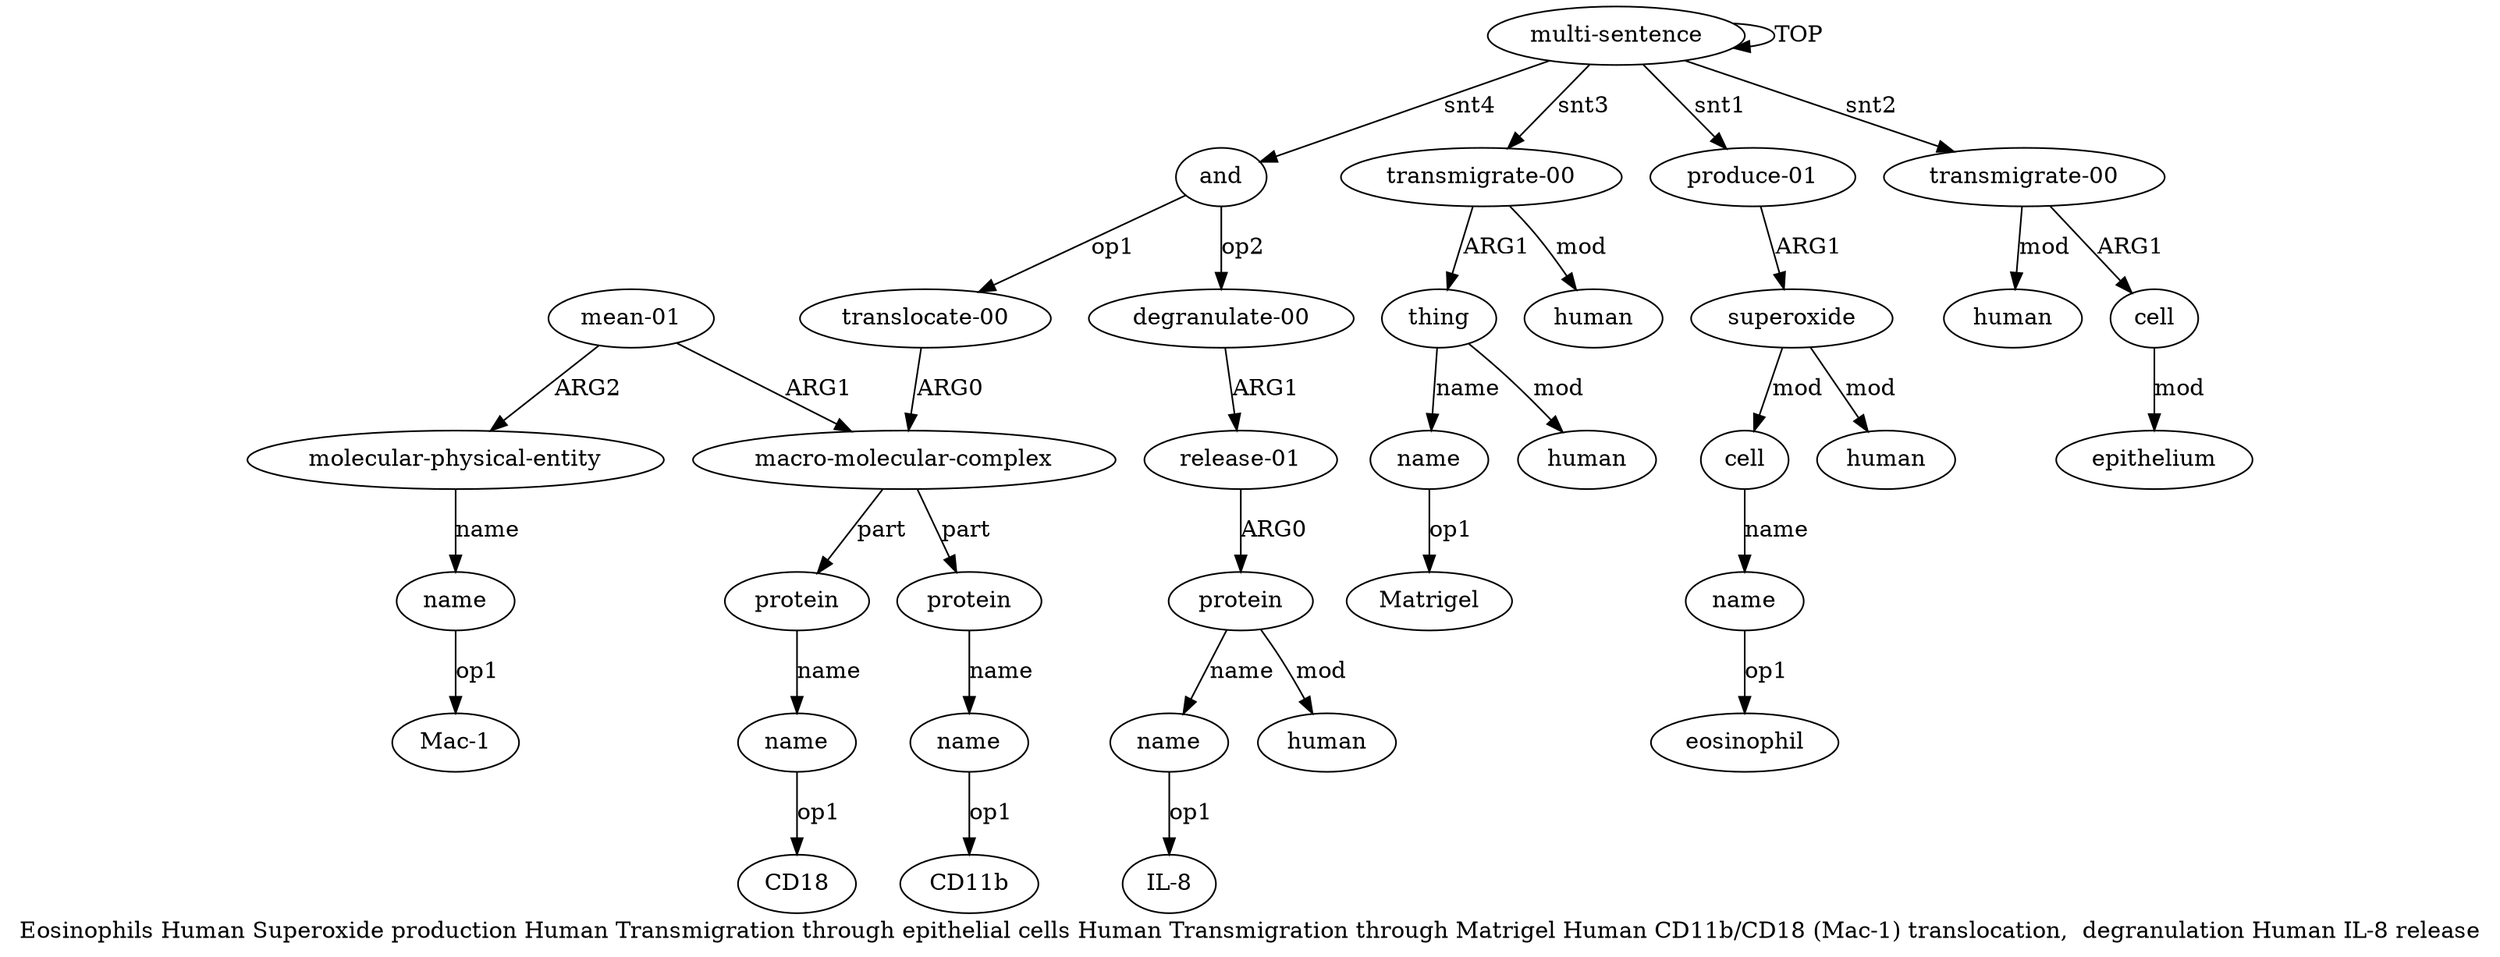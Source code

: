 digraph  {
	graph [label="Eosinophils Human Superoxide production Human Transmigration through epithelial cells Human Transmigration through Matrigel Human \
CD11b/CD18 (Mac-1) translocation,  degranulation Human IL-8 release"];
	node [label="\N"];
	a20	 [color=black,
		gold_ind=20,
		gold_label=protein,
		label=protein,
		test_ind=20,
		test_label=protein];
	a21	 [color=black,
		gold_ind=21,
		gold_label=name,
		label=name,
		test_ind=21,
		test_label=name];
	a20 -> a21 [key=0,
	color=black,
	gold_label=name,
	label=name,
	test_label=name];
"a21 CD18" [color=black,
	gold_ind=-1,
	gold_label=CD18,
	label=CD18,
	test_ind=-1,
	test_label=CD18];
a21 -> "a21 CD18" [key=0,
color=black,
gold_label=op1,
label=op1,
test_label=op1];
a22 [color=black,
gold_ind=22,
gold_label="mean-01",
label="mean-01",
test_ind=22,
test_label="mean-01"];
a23 [color=black,
gold_ind=23,
gold_label="molecular-physical-entity",
label="molecular-physical-entity",
test_ind=23,
test_label="molecular-physical-entity"];
a22 -> a23 [key=0,
color=black,
gold_label=ARG2,
label=ARG2,
test_label=ARG2];
a17 [color=black,
gold_ind=17,
gold_label="macro-molecular-complex",
label="macro-molecular-complex",
test_ind=17,
test_label="macro-molecular-complex"];
a22 -> a17 [key=0,
color=black,
gold_label=ARG1,
label=ARG1,
test_label=ARG1];
a24 [color=black,
gold_ind=24,
gold_label=name,
label=name,
test_ind=24,
test_label=name];
a23 -> a24 [key=0,
color=black,
gold_label=name,
label=name,
test_label=name];
"a24 Mac-1" [color=black,
gold_ind=-1,
gold_label="Mac-1",
label="Mac-1",
test_ind=-1,
test_label="Mac-1"];
a24 -> "a24 Mac-1" [key=0,
color=black,
gold_label=op1,
label=op1,
test_label=op1];
a25 [color=black,
gold_ind=25,
gold_label="degranulate-00",
label="degranulate-00",
test_ind=25,
test_label="degranulate-00"];
a26 [color=black,
gold_ind=26,
gold_label="release-01",
label="release-01",
test_ind=26,
test_label="release-01"];
a25 -> a26 [key=0,
color=black,
gold_label=ARG1,
label=ARG1,
test_label=ARG1];
a27 [color=black,
gold_ind=27,
gold_label=protein,
label=protein,
test_ind=27,
test_label=protein];
a26 -> a27 [key=0,
color=black,
gold_label=ARG0,
label=ARG0,
test_label=ARG0];
a28 [color=black,
gold_ind=28,
gold_label=name,
label=name,
test_ind=28,
test_label=name];
a27 -> a28 [key=0,
color=black,
gold_label=name,
label=name,
test_label=name];
a29 [color=black,
gold_ind=29,
gold_label=human,
label=human,
test_ind=29,
test_label=human];
a27 -> a29 [key=0,
color=black,
gold_label=mod,
label=mod,
test_label=mod];
"a28 IL-8" [color=black,
gold_ind=-1,
gold_label="IL-8",
label="IL-8",
test_ind=-1,
test_label="IL-8"];
a28 -> "a28 IL-8" [key=0,
color=black,
gold_label=op1,
label=op1,
test_label=op1];
"a5 eosinophil" [color=black,
gold_ind=-1,
gold_label=eosinophil,
label=eosinophil,
test_ind=-1,
test_label=eosinophil];
"a19 CD11b" [color=black,
gold_ind=-1,
gold_label=CD11b,
label=CD11b,
test_ind=-1,
test_label=CD11b];
"a12 Matrigel" [color=black,
gold_ind=-1,
gold_label=Matrigel,
label=Matrigel,
test_ind=-1,
test_label=Matrigel];
a15 [color=black,
gold_ind=15,
gold_label=and,
label=and,
test_ind=15,
test_label=and];
a15 -> a25 [key=0,
color=black,
gold_label=op2,
label=op2,
test_label=op2];
a16 [color=black,
gold_ind=16,
gold_label="translocate-00",
label="translocate-00",
test_ind=16,
test_label="translocate-00"];
a15 -> a16 [key=0,
color=black,
gold_label=op1,
label=op1,
test_label=op1];
a14 [color=black,
gold_ind=14,
gold_label=human,
label=human,
test_ind=14,
test_label=human];
a17 -> a20 [key=0,
color=black,
gold_label=part,
label=part,
test_label=part];
a18 [color=black,
gold_ind=18,
gold_label=protein,
label=protein,
test_ind=18,
test_label=protein];
a17 -> a18 [key=0,
color=black,
gold_label=part,
label=part,
test_label=part];
a16 -> a17 [key=0,
color=black,
gold_label=ARG0,
label=ARG0,
test_label=ARG0];
a11 [color=black,
gold_ind=11,
gold_label=thing,
label=thing,
test_ind=11,
test_label=thing];
a13 [color=black,
gold_ind=13,
gold_label=human,
label=human,
test_ind=13,
test_label=human];
a11 -> a13 [key=0,
color=black,
gold_label=mod,
label=mod,
test_label=mod];
a12 [color=black,
gold_ind=12,
gold_label=name,
label=name,
test_ind=12,
test_label=name];
a11 -> a12 [key=0,
color=black,
gold_label=name,
label=name,
test_label=name];
a10 [color=black,
gold_ind=10,
gold_label="transmigrate-00",
label="transmigrate-00",
test_ind=10,
test_label="transmigrate-00"];
a10 -> a14 [key=0,
color=black,
gold_label=mod,
label=mod,
test_label=mod];
a10 -> a11 [key=0,
color=black,
gold_label=ARG1,
label=ARG1,
test_label=ARG1];
a12 -> "a12 Matrigel" [key=0,
color=black,
gold_label=op1,
label=op1,
test_label=op1];
a19 [color=black,
gold_ind=19,
gold_label=name,
label=name,
test_ind=19,
test_label=name];
a19 -> "a19 CD11b" [key=0,
color=black,
gold_label=op1,
label=op1,
test_label=op1];
a18 -> a19 [key=0,
color=black,
gold_label=name,
label=name,
test_label=name];
a1 [color=black,
gold_ind=1,
gold_label="produce-01",
label="produce-01",
test_ind=1,
test_label="produce-01"];
a2 [color=black,
gold_ind=2,
gold_label=superoxide,
label=superoxide,
test_ind=2,
test_label=superoxide];
a1 -> a2 [key=0,
color=black,
gold_label=ARG1,
label=ARG1,
test_label=ARG1];
a0 [color=black,
gold_ind=0,
gold_label="multi-sentence",
label="multi-sentence",
test_ind=0,
test_label="multi-sentence"];
a0 -> a15 [key=0,
color=black,
gold_label=snt4,
label=snt4,
test_label=snt4];
a0 -> a10 [key=0,
color=black,
gold_label=snt3,
label=snt3,
test_label=snt3];
a0 -> a1 [key=0,
color=black,
gold_label=snt1,
label=snt1,
test_label=snt1];
a0 -> a0 [key=0,
color=black,
gold_label=TOP,
label=TOP,
test_label=TOP];
a6 [color=black,
gold_ind=6,
gold_label="transmigrate-00",
label="transmigrate-00",
test_ind=6,
test_label="transmigrate-00"];
a0 -> a6 [key=0,
color=black,
gold_label=snt2,
label=snt2,
test_label=snt2];
a3 [color=black,
gold_ind=3,
gold_label=human,
label=human,
test_ind=3,
test_label=human];
a2 -> a3 [key=0,
color=black,
gold_label=mod,
label=mod,
test_label=mod];
a4 [color=black,
gold_ind=4,
gold_label=cell,
label=cell,
test_ind=4,
test_label=cell];
a2 -> a4 [key=0,
color=black,
gold_label=mod,
label=mod,
test_label=mod];
a5 [color=black,
gold_ind=5,
gold_label=name,
label=name,
test_ind=5,
test_label=name];
a5 -> "a5 eosinophil" [key=0,
color=black,
gold_label=op1,
label=op1,
test_label=op1];
a4 -> a5 [key=0,
color=black,
gold_label=name,
label=name,
test_label=name];
a7 [color=black,
gold_ind=7,
gold_label=cell,
label=cell,
test_ind=7,
test_label=cell];
a8 [color=black,
gold_ind=8,
gold_label=epithelium,
label=epithelium,
test_ind=8,
test_label=epithelium];
a7 -> a8 [key=0,
color=black,
gold_label=mod,
label=mod,
test_label=mod];
a6 -> a7 [key=0,
color=black,
gold_label=ARG1,
label=ARG1,
test_label=ARG1];
a9 [color=black,
gold_ind=9,
gold_label=human,
label=human,
test_ind=9,
test_label=human];
a6 -> a9 [key=0,
color=black,
gold_label=mod,
label=mod,
test_label=mod];
}

